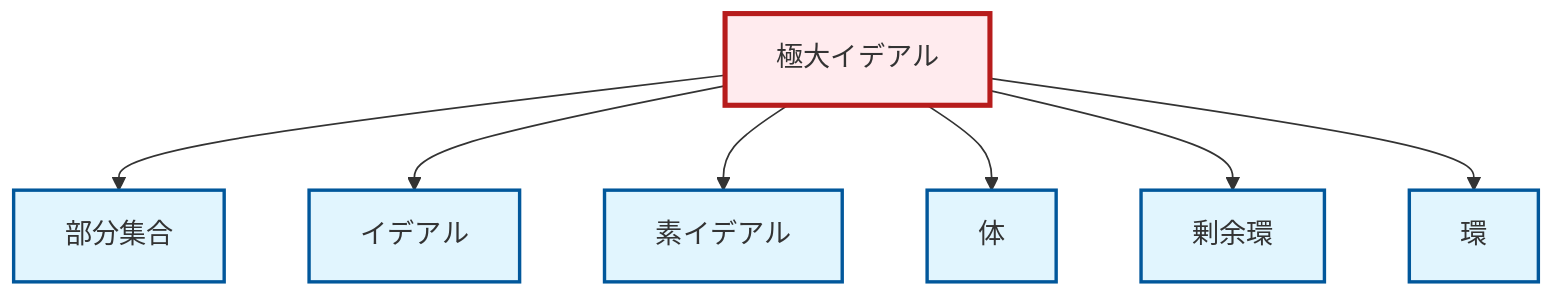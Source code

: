 graph TD
    classDef definition fill:#e1f5fe,stroke:#01579b,stroke-width:2px
    classDef theorem fill:#f3e5f5,stroke:#4a148c,stroke-width:2px
    classDef axiom fill:#fff3e0,stroke:#e65100,stroke-width:2px
    classDef example fill:#e8f5e9,stroke:#1b5e20,stroke-width:2px
    classDef current fill:#ffebee,stroke:#b71c1c,stroke-width:3px
    def-quotient-ring["剰余環"]:::definition
    def-maximal-ideal["極大イデアル"]:::definition
    def-field["体"]:::definition
    def-ideal["イデアル"]:::definition
    def-prime-ideal["素イデアル"]:::definition
    def-subset["部分集合"]:::definition
    def-ring["環"]:::definition
    def-maximal-ideal --> def-subset
    def-maximal-ideal --> def-ideal
    def-maximal-ideal --> def-prime-ideal
    def-maximal-ideal --> def-field
    def-maximal-ideal --> def-quotient-ring
    def-maximal-ideal --> def-ring
    class def-maximal-ideal current
